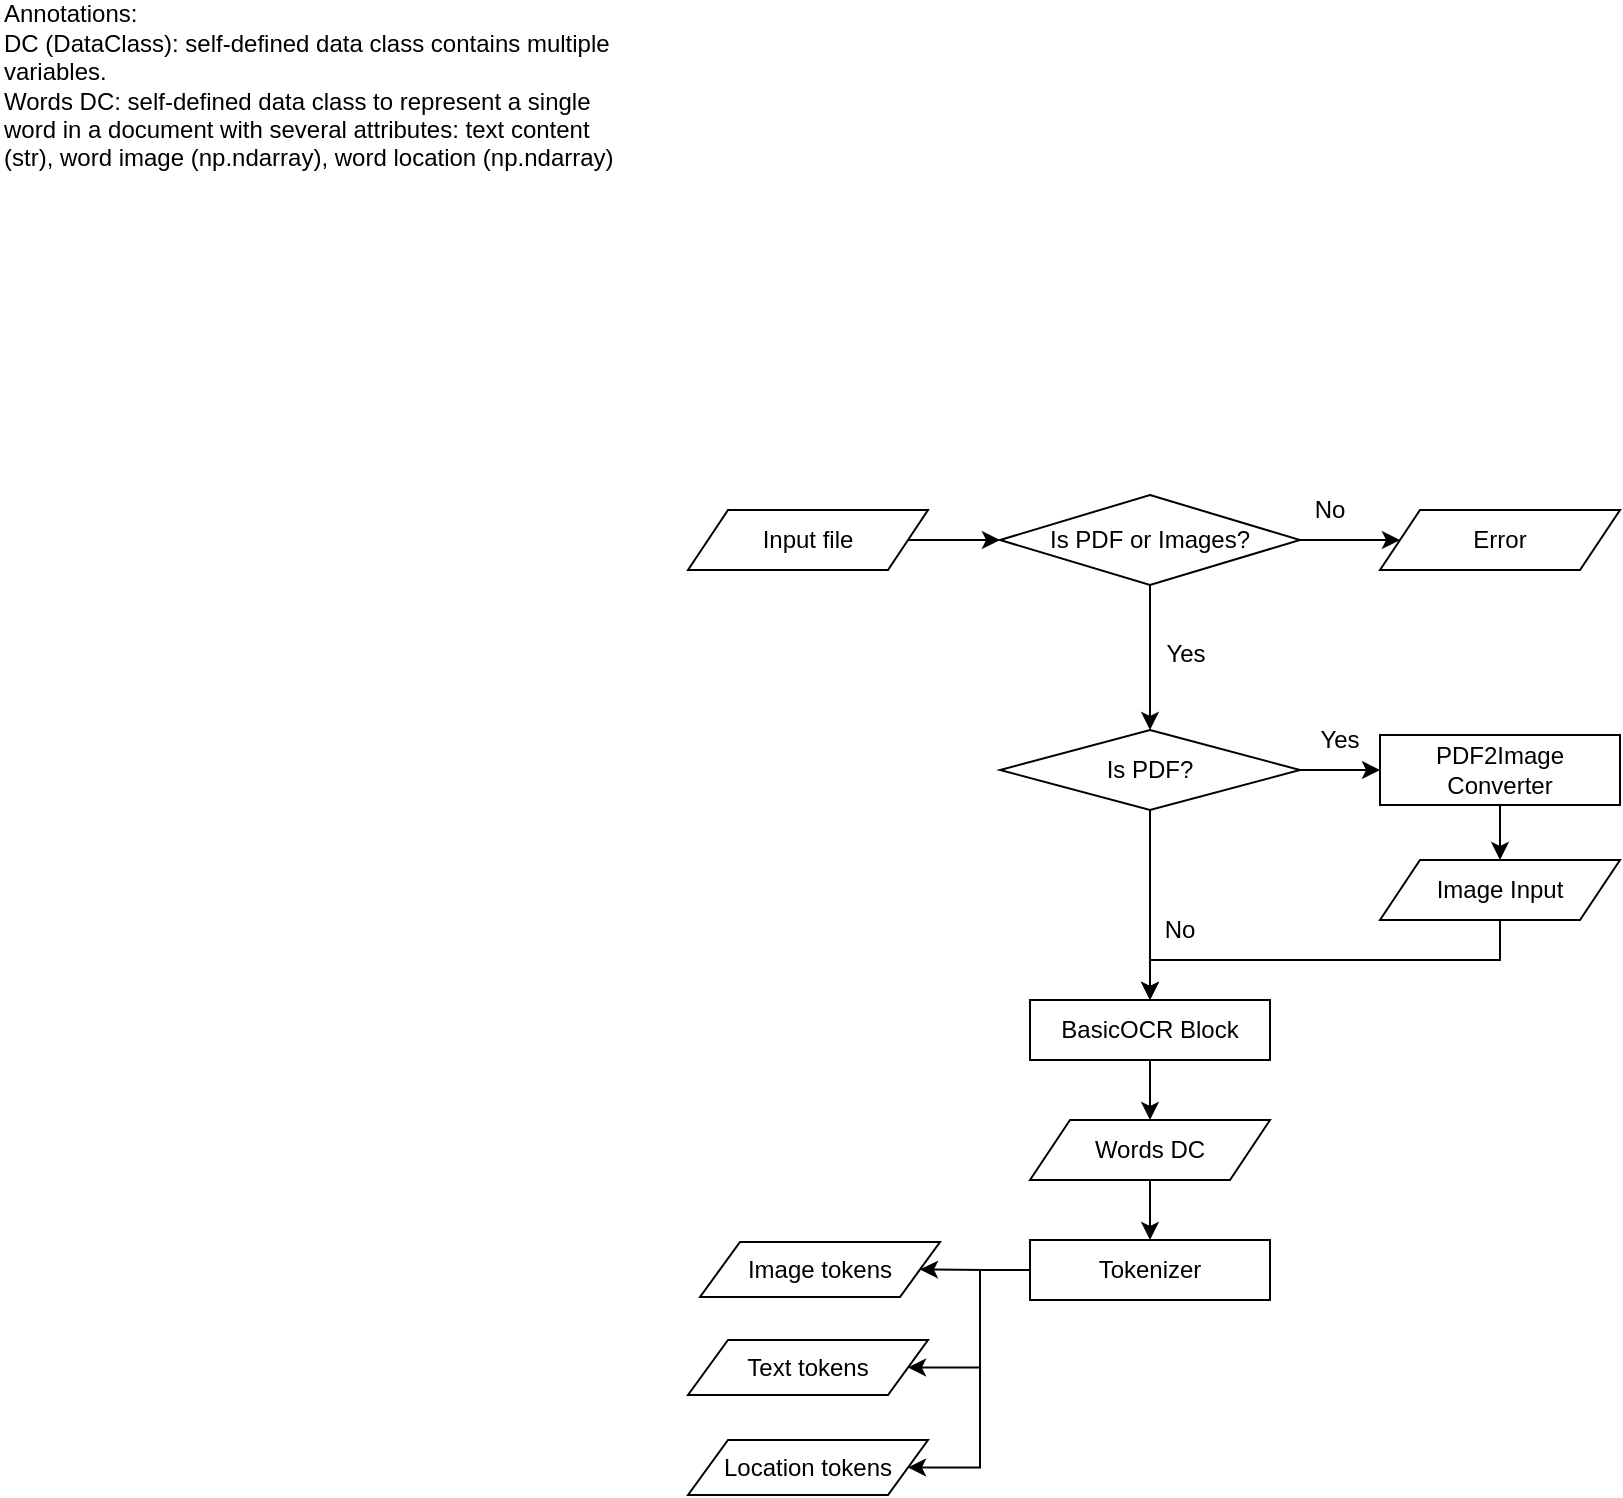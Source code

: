 <mxfile version="20.5.3" type="github">
  <diagram id="ewztFGT2zGTS9t8cP0Wc" name="Trang-1">
    <mxGraphModel dx="1038" dy="539" grid="1" gridSize="10" guides="1" tooltips="1" connect="1" arrows="1" fold="1" page="1" pageScale="1" pageWidth="827" pageHeight="1169" math="0" shadow="0">
      <root>
        <mxCell id="0" />
        <mxCell id="1" parent="0" />
        <mxCell id="eXNG1eiRY6DkNwFddk69-3" value="" style="edgeStyle=orthogonalEdgeStyle;rounded=0;orthogonalLoop=1;jettySize=auto;html=1;" edge="1" parent="1" source="eXNG1eiRY6DkNwFddk69-1" target="eXNG1eiRY6DkNwFddk69-2">
          <mxGeometry relative="1" as="geometry" />
        </mxCell>
        <mxCell id="eXNG1eiRY6DkNwFddk69-1" value="Input file" style="shape=parallelogram;perimeter=parallelogramPerimeter;whiteSpace=wrap;html=1;fixedSize=1;" vertex="1" parent="1">
          <mxGeometry x="354" y="265" width="120" height="30" as="geometry" />
        </mxCell>
        <mxCell id="eXNG1eiRY6DkNwFddk69-5" value="" style="edgeStyle=orthogonalEdgeStyle;rounded=0;orthogonalLoop=1;jettySize=auto;html=1;entryX=0;entryY=0.5;entryDx=0;entryDy=0;" edge="1" parent="1" source="eXNG1eiRY6DkNwFddk69-2" target="eXNG1eiRY6DkNwFddk69-6">
          <mxGeometry relative="1" as="geometry">
            <mxPoint x="710" y="280" as="targetPoint" />
          </mxGeometry>
        </mxCell>
        <mxCell id="eXNG1eiRY6DkNwFddk69-9" value="" style="edgeStyle=orthogonalEdgeStyle;rounded=0;orthogonalLoop=1;jettySize=auto;html=1;" edge="1" parent="1" source="eXNG1eiRY6DkNwFddk69-2" target="eXNG1eiRY6DkNwFddk69-8">
          <mxGeometry relative="1" as="geometry" />
        </mxCell>
        <mxCell id="eXNG1eiRY6DkNwFddk69-2" value="Is PDF or Images?" style="rhombus;whiteSpace=wrap;html=1;" vertex="1" parent="1">
          <mxGeometry x="510" y="257.5" width="150" height="45" as="geometry" />
        </mxCell>
        <mxCell id="eXNG1eiRY6DkNwFddk69-6" value="Error" style="shape=parallelogram;perimeter=parallelogramPerimeter;whiteSpace=wrap;html=1;fixedSize=1;" vertex="1" parent="1">
          <mxGeometry x="700" y="265" width="120" height="30" as="geometry" />
        </mxCell>
        <mxCell id="eXNG1eiRY6DkNwFddk69-7" value="No" style="text;html=1;strokeColor=none;fillColor=none;align=center;verticalAlign=middle;whiteSpace=wrap;rounded=0;" vertex="1" parent="1">
          <mxGeometry x="645" y="250" width="60" height="30" as="geometry" />
        </mxCell>
        <mxCell id="eXNG1eiRY6DkNwFddk69-13" value="" style="edgeStyle=orthogonalEdgeStyle;rounded=0;orthogonalLoop=1;jettySize=auto;html=1;" edge="1" parent="1" source="eXNG1eiRY6DkNwFddk69-8" target="eXNG1eiRY6DkNwFddk69-12">
          <mxGeometry relative="1" as="geometry" />
        </mxCell>
        <mxCell id="eXNG1eiRY6DkNwFddk69-20" value="" style="edgeStyle=orthogonalEdgeStyle;rounded=0;orthogonalLoop=1;jettySize=auto;html=1;" edge="1" parent="1" source="eXNG1eiRY6DkNwFddk69-8" target="eXNG1eiRY6DkNwFddk69-19">
          <mxGeometry relative="1" as="geometry" />
        </mxCell>
        <mxCell id="eXNG1eiRY6DkNwFddk69-8" value="Is PDF?" style="rhombus;whiteSpace=wrap;html=1;" vertex="1" parent="1">
          <mxGeometry x="510" y="375" width="150" height="40" as="geometry" />
        </mxCell>
        <mxCell id="eXNG1eiRY6DkNwFddk69-15" value="" style="edgeStyle=orthogonalEdgeStyle;rounded=0;orthogonalLoop=1;jettySize=auto;html=1;" edge="1" parent="1" source="eXNG1eiRY6DkNwFddk69-12" target="eXNG1eiRY6DkNwFddk69-14">
          <mxGeometry relative="1" as="geometry" />
        </mxCell>
        <mxCell id="eXNG1eiRY6DkNwFddk69-12" value="PDF2Image Converter" style="whiteSpace=wrap;html=1;rounded=0;" vertex="1" parent="1">
          <mxGeometry x="700" y="377.5" width="120" height="35" as="geometry" />
        </mxCell>
        <mxCell id="eXNG1eiRY6DkNwFddk69-22" value="" style="edgeStyle=orthogonalEdgeStyle;rounded=0;orthogonalLoop=1;jettySize=auto;html=1;entryX=0.5;entryY=0;entryDx=0;entryDy=0;" edge="1" parent="1" source="eXNG1eiRY6DkNwFddk69-14" target="eXNG1eiRY6DkNwFddk69-19">
          <mxGeometry relative="1" as="geometry">
            <Array as="points">
              <mxPoint x="760" y="490" />
              <mxPoint x="585" y="490" />
            </Array>
          </mxGeometry>
        </mxCell>
        <mxCell id="eXNG1eiRY6DkNwFddk69-14" value="Image Input" style="shape=parallelogram;perimeter=parallelogramPerimeter;whiteSpace=wrap;html=1;fixedSize=1;rounded=0;" vertex="1" parent="1">
          <mxGeometry x="700" y="440" width="120" height="30" as="geometry" />
        </mxCell>
        <mxCell id="eXNG1eiRY6DkNwFddk69-16" value="Yes" style="text;html=1;strokeColor=none;fillColor=none;align=center;verticalAlign=middle;whiteSpace=wrap;rounded=0;" vertex="1" parent="1">
          <mxGeometry x="650" y="365" width="60" height="30" as="geometry" />
        </mxCell>
        <mxCell id="eXNG1eiRY6DkNwFddk69-17" value="Yes" style="text;html=1;strokeColor=none;fillColor=none;align=center;verticalAlign=middle;whiteSpace=wrap;rounded=0;" vertex="1" parent="1">
          <mxGeometry x="573" y="322" width="60" height="30" as="geometry" />
        </mxCell>
        <mxCell id="eXNG1eiRY6DkNwFddk69-24" value="" style="edgeStyle=orthogonalEdgeStyle;rounded=0;orthogonalLoop=1;jettySize=auto;html=1;" edge="1" parent="1" source="eXNG1eiRY6DkNwFddk69-19" target="eXNG1eiRY6DkNwFddk69-23">
          <mxGeometry relative="1" as="geometry" />
        </mxCell>
        <mxCell id="eXNG1eiRY6DkNwFddk69-19" value="BasicOCR Block" style="whiteSpace=wrap;html=1;rounded=0;" vertex="1" parent="1">
          <mxGeometry x="525" y="510" width="120" height="30" as="geometry" />
        </mxCell>
        <mxCell id="eXNG1eiRY6DkNwFddk69-21" value="No" style="text;html=1;strokeColor=none;fillColor=none;align=center;verticalAlign=middle;whiteSpace=wrap;rounded=0;" vertex="1" parent="1">
          <mxGeometry x="570" y="460" width="60" height="30" as="geometry" />
        </mxCell>
        <mxCell id="eXNG1eiRY6DkNwFddk69-27" value="" style="edgeStyle=orthogonalEdgeStyle;rounded=0;orthogonalLoop=1;jettySize=auto;html=1;" edge="1" parent="1" source="eXNG1eiRY6DkNwFddk69-23" target="eXNG1eiRY6DkNwFddk69-26">
          <mxGeometry relative="1" as="geometry" />
        </mxCell>
        <mxCell id="eXNG1eiRY6DkNwFddk69-23" value="Words DC" style="shape=parallelogram;perimeter=parallelogramPerimeter;whiteSpace=wrap;html=1;fixedSize=1;rounded=0;" vertex="1" parent="1">
          <mxGeometry x="525" y="570" width="120" height="30" as="geometry" />
        </mxCell>
        <mxCell id="eXNG1eiRY6DkNwFddk69-25" value="Annotations:&lt;br&gt;DC (DataClass): self-defined data class contains multiple variables.&lt;br&gt;Words DC: self-defined data class to represent a single word in a document with several attributes: text content (str), word image (np.ndarray), word location (np.ndarray)&lt;br&gt;&lt;br&gt;&lt;br&gt;&lt;br&gt;&lt;br&gt;&lt;br&gt;&lt;br&gt;&lt;br&gt;&lt;br&gt;&lt;br&gt;&lt;br&gt;" style="text;html=1;strokeColor=none;fillColor=none;align=left;verticalAlign=middle;whiteSpace=wrap;rounded=0;" vertex="1" parent="1">
          <mxGeometry x="10" y="10" width="320" height="230" as="geometry" />
        </mxCell>
        <mxCell id="eXNG1eiRY6DkNwFddk69-29" value="" style="edgeStyle=orthogonalEdgeStyle;rounded=0;orthogonalLoop=1;jettySize=auto;html=1;entryX=1;entryY=0.5;entryDx=0;entryDy=0;" edge="1" parent="1" source="eXNG1eiRY6DkNwFddk69-26" target="eXNG1eiRY6DkNwFddk69-30">
          <mxGeometry relative="1" as="geometry">
            <mxPoint x="425" y="770" as="targetPoint" />
          </mxGeometry>
        </mxCell>
        <mxCell id="eXNG1eiRY6DkNwFddk69-26" value="Tokenizer" style="whiteSpace=wrap;html=1;rounded=0;" vertex="1" parent="1">
          <mxGeometry x="525" y="630" width="120" height="30" as="geometry" />
        </mxCell>
        <mxCell id="eXNG1eiRY6DkNwFddk69-30" value="Image tokens" style="shape=parallelogram;perimeter=parallelogramPerimeter;whiteSpace=wrap;html=1;fixedSize=1;rounded=0;" vertex="1" parent="1">
          <mxGeometry x="360" y="631" width="120" height="27.5" as="geometry" />
        </mxCell>
        <mxCell id="eXNG1eiRY6DkNwFddk69-33" value="Text tokens" style="shape=parallelogram;perimeter=parallelogramPerimeter;whiteSpace=wrap;html=1;fixedSize=1;rounded=0;" vertex="1" parent="1">
          <mxGeometry x="354" y="680" width="120" height="27.5" as="geometry" />
        </mxCell>
        <mxCell id="eXNG1eiRY6DkNwFddk69-34" value="Location tokens" style="shape=parallelogram;perimeter=parallelogramPerimeter;whiteSpace=wrap;html=1;fixedSize=1;rounded=0;" vertex="1" parent="1">
          <mxGeometry x="354" y="730" width="120" height="27.5" as="geometry" />
        </mxCell>
        <mxCell id="eXNG1eiRY6DkNwFddk69-36" value="" style="edgeStyle=orthogonalEdgeStyle;rounded=0;orthogonalLoop=1;jettySize=auto;html=1;entryX=1;entryY=0.5;entryDx=0;entryDy=0;exitX=0;exitY=0.5;exitDx=0;exitDy=0;" edge="1" parent="1" source="eXNG1eiRY6DkNwFddk69-26" target="eXNG1eiRY6DkNwFddk69-33">
          <mxGeometry relative="1" as="geometry">
            <mxPoint x="535" y="655" as="sourcePoint" />
            <mxPoint x="480" y="654.75" as="targetPoint" />
            <Array as="points">
              <mxPoint x="500" y="645" />
              <mxPoint x="500" y="694" />
            </Array>
          </mxGeometry>
        </mxCell>
        <mxCell id="eXNG1eiRY6DkNwFddk69-37" value="" style="edgeStyle=orthogonalEdgeStyle;rounded=0;orthogonalLoop=1;jettySize=auto;html=1;entryX=1;entryY=0.5;entryDx=0;entryDy=0;exitX=0;exitY=0.5;exitDx=0;exitDy=0;" edge="1" parent="1" source="eXNG1eiRY6DkNwFddk69-26" target="eXNG1eiRY6DkNwFddk69-34">
          <mxGeometry relative="1" as="geometry">
            <mxPoint x="545" y="665" as="sourcePoint" />
            <mxPoint x="490" y="664.75" as="targetPoint" />
            <Array as="points">
              <mxPoint x="500" y="645" />
              <mxPoint x="500" y="744" />
            </Array>
          </mxGeometry>
        </mxCell>
      </root>
    </mxGraphModel>
  </diagram>
</mxfile>
